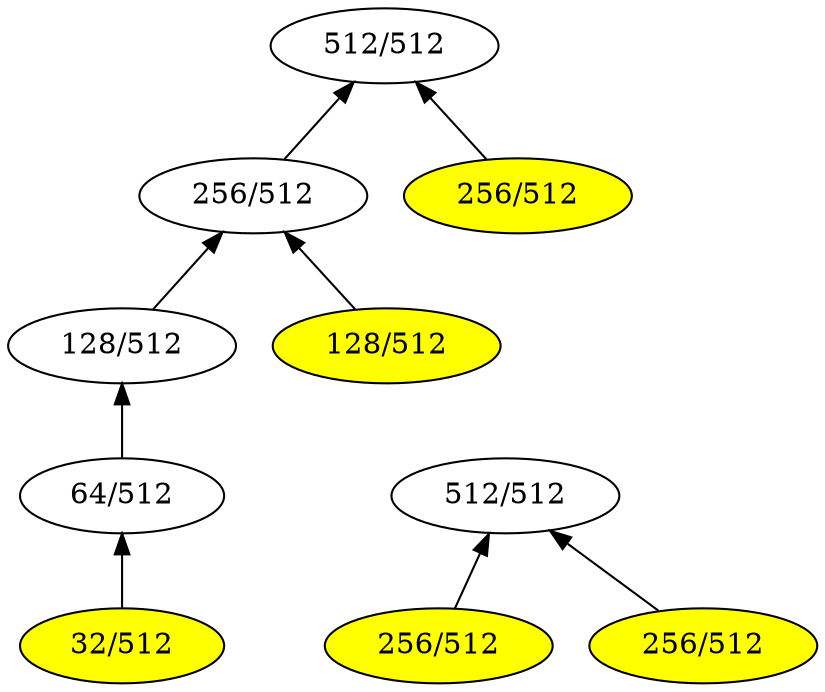 digraph G { 
rankdir = BT;
101[label= " 512/512 " ];
202[label= " 256/512 " ];
202->101
203[label= " 256/512 " ];
203->101
404[label= " 128/512 " ];
404->202
405[label= " 128/512 " ];
405->202
808[label= " 64/512 " ];
808->404
1616[label= " 32/512 " ];
1616->808
1616[style=filled, fillcolor=yellow];
405[style=filled, fillcolor=yellow];
203[style=filled, fillcolor=yellow];
201[label= " 512/512 " ];
402[label= " 256/512 " ];
402->201
403[label= " 256/512 " ];
403->201
402[style=filled, fillcolor=yellow];
403[style=filled, fillcolor=yellow];
}